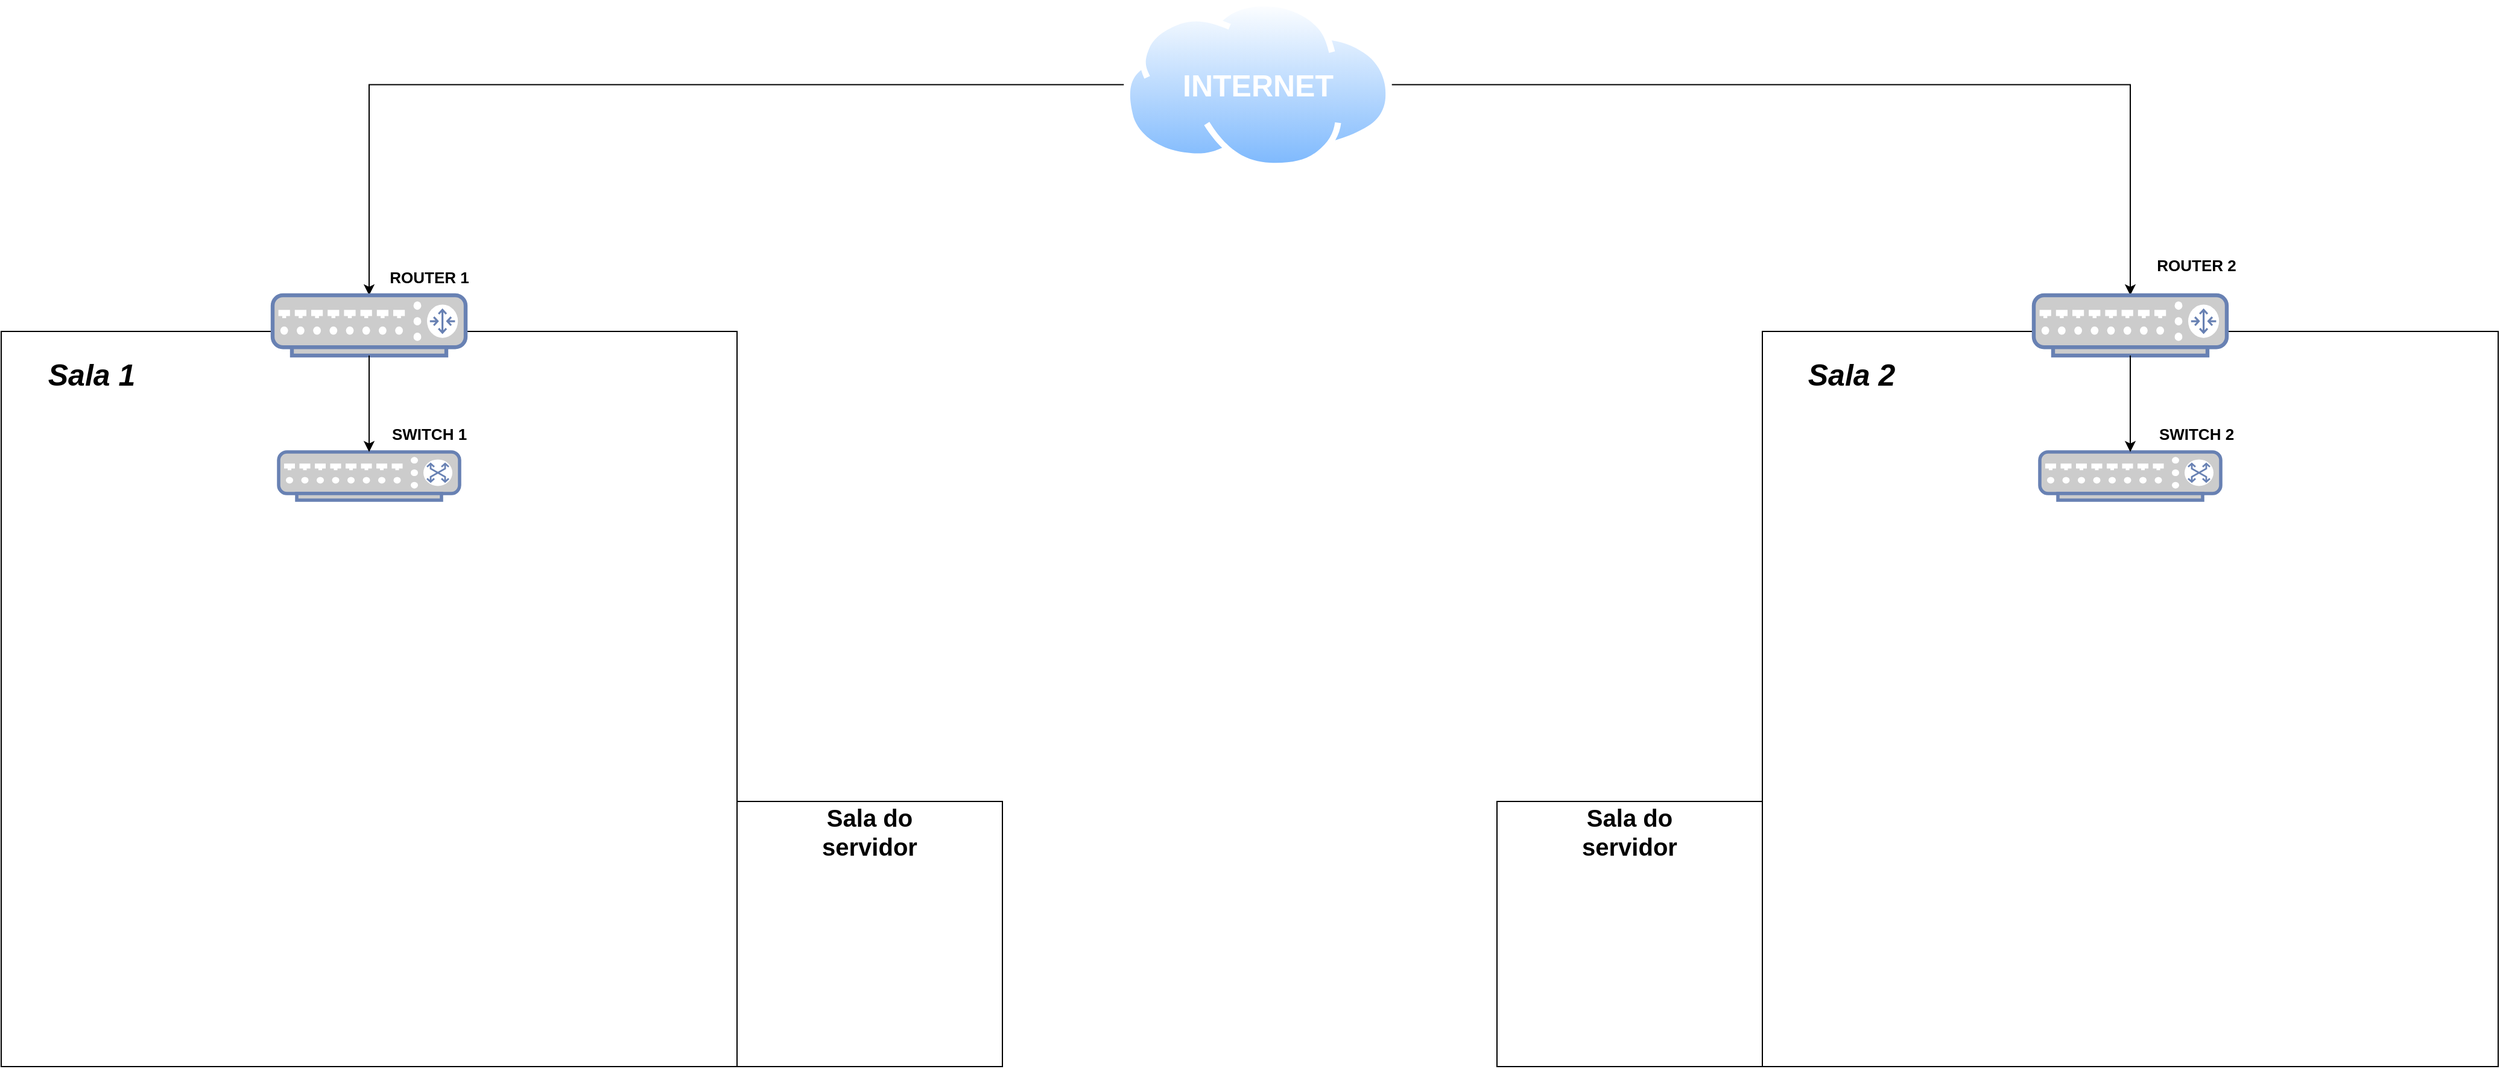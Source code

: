 <mxfile version="24.5.4" type="github">
  <diagram id="jigQvoioKBPevCRSzhsG" name="Page-1">
    <mxGraphModel dx="3718" dy="1560" grid="1" gridSize="10" guides="1" tooltips="1" connect="1" arrows="1" fold="1" page="1" pageScale="1" pageWidth="850" pageHeight="1100" math="0" shadow="0">
      <root>
        <mxCell id="0" />
        <mxCell id="1" parent="0" />
        <mxCell id="iMxOln97FZetuuEqRiWr-15" value="" style="rounded=0;whiteSpace=wrap;html=1;" vertex="1" parent="1">
          <mxGeometry x="850" y="360" width="610" height="610" as="geometry" />
        </mxCell>
        <mxCell id="iMxOln97FZetuuEqRiWr-12" value="" style="rounded=0;whiteSpace=wrap;html=1;" vertex="1" parent="1">
          <mxGeometry x="-610" y="360" width="610" height="610" as="geometry" />
        </mxCell>
        <mxCell id="iMxOln97FZetuuEqRiWr-8" style="edgeStyle=orthogonalEdgeStyle;rounded=0;orthogonalLoop=1;jettySize=auto;html=1;exitX=0;exitY=0.5;exitDx=0;exitDy=0;" edge="1" parent="1" source="iMxOln97FZetuuEqRiWr-3" target="iMxOln97FZetuuEqRiWr-7">
          <mxGeometry relative="1" as="geometry" />
        </mxCell>
        <mxCell id="iMxOln97FZetuuEqRiWr-9" style="edgeStyle=orthogonalEdgeStyle;rounded=0;orthogonalLoop=1;jettySize=auto;html=1;exitX=1;exitY=0.5;exitDx=0;exitDy=0;entryX=0.5;entryY=0;entryDx=0;entryDy=0;entryPerimeter=0;" edge="1" parent="1" source="iMxOln97FZetuuEqRiWr-3" target="iMxOln97FZetuuEqRiWr-13">
          <mxGeometry relative="1" as="geometry">
            <mxPoint x="760" y="320" as="targetPoint" />
          </mxGeometry>
        </mxCell>
        <mxCell id="iMxOln97FZetuuEqRiWr-3" value="" style="image;aspect=fixed;perimeter=ellipsePerimeter;html=1;align=center;shadow=0;dashed=0;spacingTop=3;image=img/lib/active_directory/internet_cloud.svg;" vertex="1" parent="1">
          <mxGeometry x="320.64" y="85.2" width="222.22" height="140" as="geometry" />
        </mxCell>
        <mxCell id="iMxOln97FZetuuEqRiWr-4" value="INTERNET" style="text;html=1;align=center;verticalAlign=middle;whiteSpace=wrap;rounded=0;fontColor=#FFFFFF;fontStyle=1;fontSize=25;" vertex="1" parent="1">
          <mxGeometry x="401.75" y="140.2" width="60" height="30" as="geometry" />
        </mxCell>
        <mxCell id="iMxOln97FZetuuEqRiWr-7" value="" style="fontColor=#0066CC;verticalAlign=top;verticalLabelPosition=bottom;labelPosition=center;align=center;html=1;outlineConnect=0;fillColor=#CCCCCC;strokeColor=#6881B3;gradientColor=none;gradientDirection=north;strokeWidth=2;shape=mxgraph.networks.router;" vertex="1" parent="1">
          <mxGeometry x="-385" y="330" width="160" height="50" as="geometry" />
        </mxCell>
        <mxCell id="iMxOln97FZetuuEqRiWr-13" value="" style="fontColor=#0066CC;verticalAlign=top;verticalLabelPosition=bottom;labelPosition=center;align=center;html=1;outlineConnect=0;fillColor=#CCCCCC;strokeColor=#6881B3;gradientColor=none;gradientDirection=north;strokeWidth=2;shape=mxgraph.networks.router;" vertex="1" parent="1">
          <mxGeometry x="1075" y="330" width="160" height="50" as="geometry" />
        </mxCell>
        <mxCell id="iMxOln97FZetuuEqRiWr-18" value="" style="fontColor=#0066CC;verticalAlign=top;verticalLabelPosition=bottom;labelPosition=center;align=center;html=1;outlineConnect=0;fillColor=#CCCCCC;strokeColor=#6881B3;gradientColor=none;gradientDirection=north;strokeWidth=2;shape=mxgraph.networks.switch;" vertex="1" parent="1">
          <mxGeometry x="-380" y="460" width="150" height="40" as="geometry" />
        </mxCell>
        <mxCell id="iMxOln97FZetuuEqRiWr-19" style="edgeStyle=orthogonalEdgeStyle;rounded=0;orthogonalLoop=1;jettySize=auto;html=1;exitX=0.5;exitY=1;exitDx=0;exitDy=0;exitPerimeter=0;entryX=0.5;entryY=0;entryDx=0;entryDy=0;entryPerimeter=0;" edge="1" parent="1" source="iMxOln97FZetuuEqRiWr-7" target="iMxOln97FZetuuEqRiWr-18">
          <mxGeometry relative="1" as="geometry" />
        </mxCell>
        <mxCell id="iMxOln97FZetuuEqRiWr-20" value="" style="fontColor=#0066CC;verticalAlign=top;verticalLabelPosition=bottom;labelPosition=center;align=center;html=1;outlineConnect=0;fillColor=#CCCCCC;strokeColor=#6881B3;gradientColor=none;gradientDirection=north;strokeWidth=2;shape=mxgraph.networks.switch;" vertex="1" parent="1">
          <mxGeometry x="1080" y="460" width="150" height="40" as="geometry" />
        </mxCell>
        <mxCell id="iMxOln97FZetuuEqRiWr-21" style="edgeStyle=orthogonalEdgeStyle;rounded=0;orthogonalLoop=1;jettySize=auto;html=1;exitX=0.5;exitY=1;exitDx=0;exitDy=0;exitPerimeter=0;entryX=0.5;entryY=0;entryDx=0;entryDy=0;entryPerimeter=0;" edge="1" parent="1" source="iMxOln97FZetuuEqRiWr-13" target="iMxOln97FZetuuEqRiWr-20">
          <mxGeometry relative="1" as="geometry" />
        </mxCell>
        <mxCell id="iMxOln97FZetuuEqRiWr-22" value="" style="whiteSpace=wrap;html=1;aspect=fixed;" vertex="1" parent="1">
          <mxGeometry y="750" width="220" height="220" as="geometry" />
        </mxCell>
        <mxCell id="iMxOln97FZetuuEqRiWr-26" value="Sala do servidor" style="rounded=0;whiteSpace=wrap;html=1;strokeColor=none;fillColor=none;strokeWidth=2;fontSize=20;fontStyle=1" vertex="1" parent="1">
          <mxGeometry x="35" y="760" width="150" height="30" as="geometry" />
        </mxCell>
        <mxCell id="iMxOln97FZetuuEqRiWr-27" value="Sala 2" style="rounded=0;whiteSpace=wrap;html=1;strokeColor=none;fillColor=none;strokeWidth=2;fontSize=25;fontStyle=3" vertex="1" parent="1">
          <mxGeometry x="849" y="380" width="150" height="30" as="geometry" />
        </mxCell>
        <mxCell id="iMxOln97FZetuuEqRiWr-28" value="Sala 1" style="rounded=0;whiteSpace=wrap;html=1;strokeColor=none;fillColor=none;strokeWidth=2;fontSize=25;fontStyle=3" vertex="1" parent="1">
          <mxGeometry x="-610" y="380" width="150" height="30" as="geometry" />
        </mxCell>
        <mxCell id="iMxOln97FZetuuEqRiWr-30" value="" style="whiteSpace=wrap;html=1;aspect=fixed;" vertex="1" parent="1">
          <mxGeometry x="630" y="750" width="220" height="220" as="geometry" />
        </mxCell>
        <mxCell id="iMxOln97FZetuuEqRiWr-31" value="Sala do servidor" style="rounded=0;whiteSpace=wrap;html=1;strokeColor=none;fillColor=none;strokeWidth=2;fontSize=20;fontStyle=1" vertex="1" parent="1">
          <mxGeometry x="665" y="760" width="150" height="30" as="geometry" />
        </mxCell>
        <mxCell id="iMxOln97FZetuuEqRiWr-32" value="&lt;div&gt;ROUTER 1&lt;/div&gt;" style="rounded=0;whiteSpace=wrap;html=1;strokeColor=none;fillColor=none;strokeWidth=2;fontSize=13;fontStyle=1" vertex="1" parent="1">
          <mxGeometry x="-320" y="300" width="130" height="30" as="geometry" />
        </mxCell>
        <mxCell id="iMxOln97FZetuuEqRiWr-33" value="&lt;div&gt;ROUTER 2&lt;/div&gt;" style="rounded=0;whiteSpace=wrap;html=1;strokeColor=none;fillColor=none;strokeWidth=2;fontSize=13;fontStyle=1" vertex="1" parent="1">
          <mxGeometry x="1145" y="290" width="130" height="30" as="geometry" />
        </mxCell>
        <mxCell id="iMxOln97FZetuuEqRiWr-34" value="&lt;div&gt;SWITCH 1&lt;/div&gt;" style="rounded=0;whiteSpace=wrap;html=1;strokeColor=none;fillColor=none;strokeWidth=2;fontSize=13;fontStyle=1" vertex="1" parent="1">
          <mxGeometry x="-320" y="430" width="130" height="30" as="geometry" />
        </mxCell>
        <mxCell id="iMxOln97FZetuuEqRiWr-35" value="&lt;div&gt;SWITCH 2&lt;/div&gt;" style="rounded=0;whiteSpace=wrap;html=1;strokeColor=none;fillColor=none;strokeWidth=2;fontSize=13;fontStyle=1" vertex="1" parent="1">
          <mxGeometry x="1145" y="430" width="130" height="30" as="geometry" />
        </mxCell>
      </root>
    </mxGraphModel>
  </diagram>
</mxfile>
